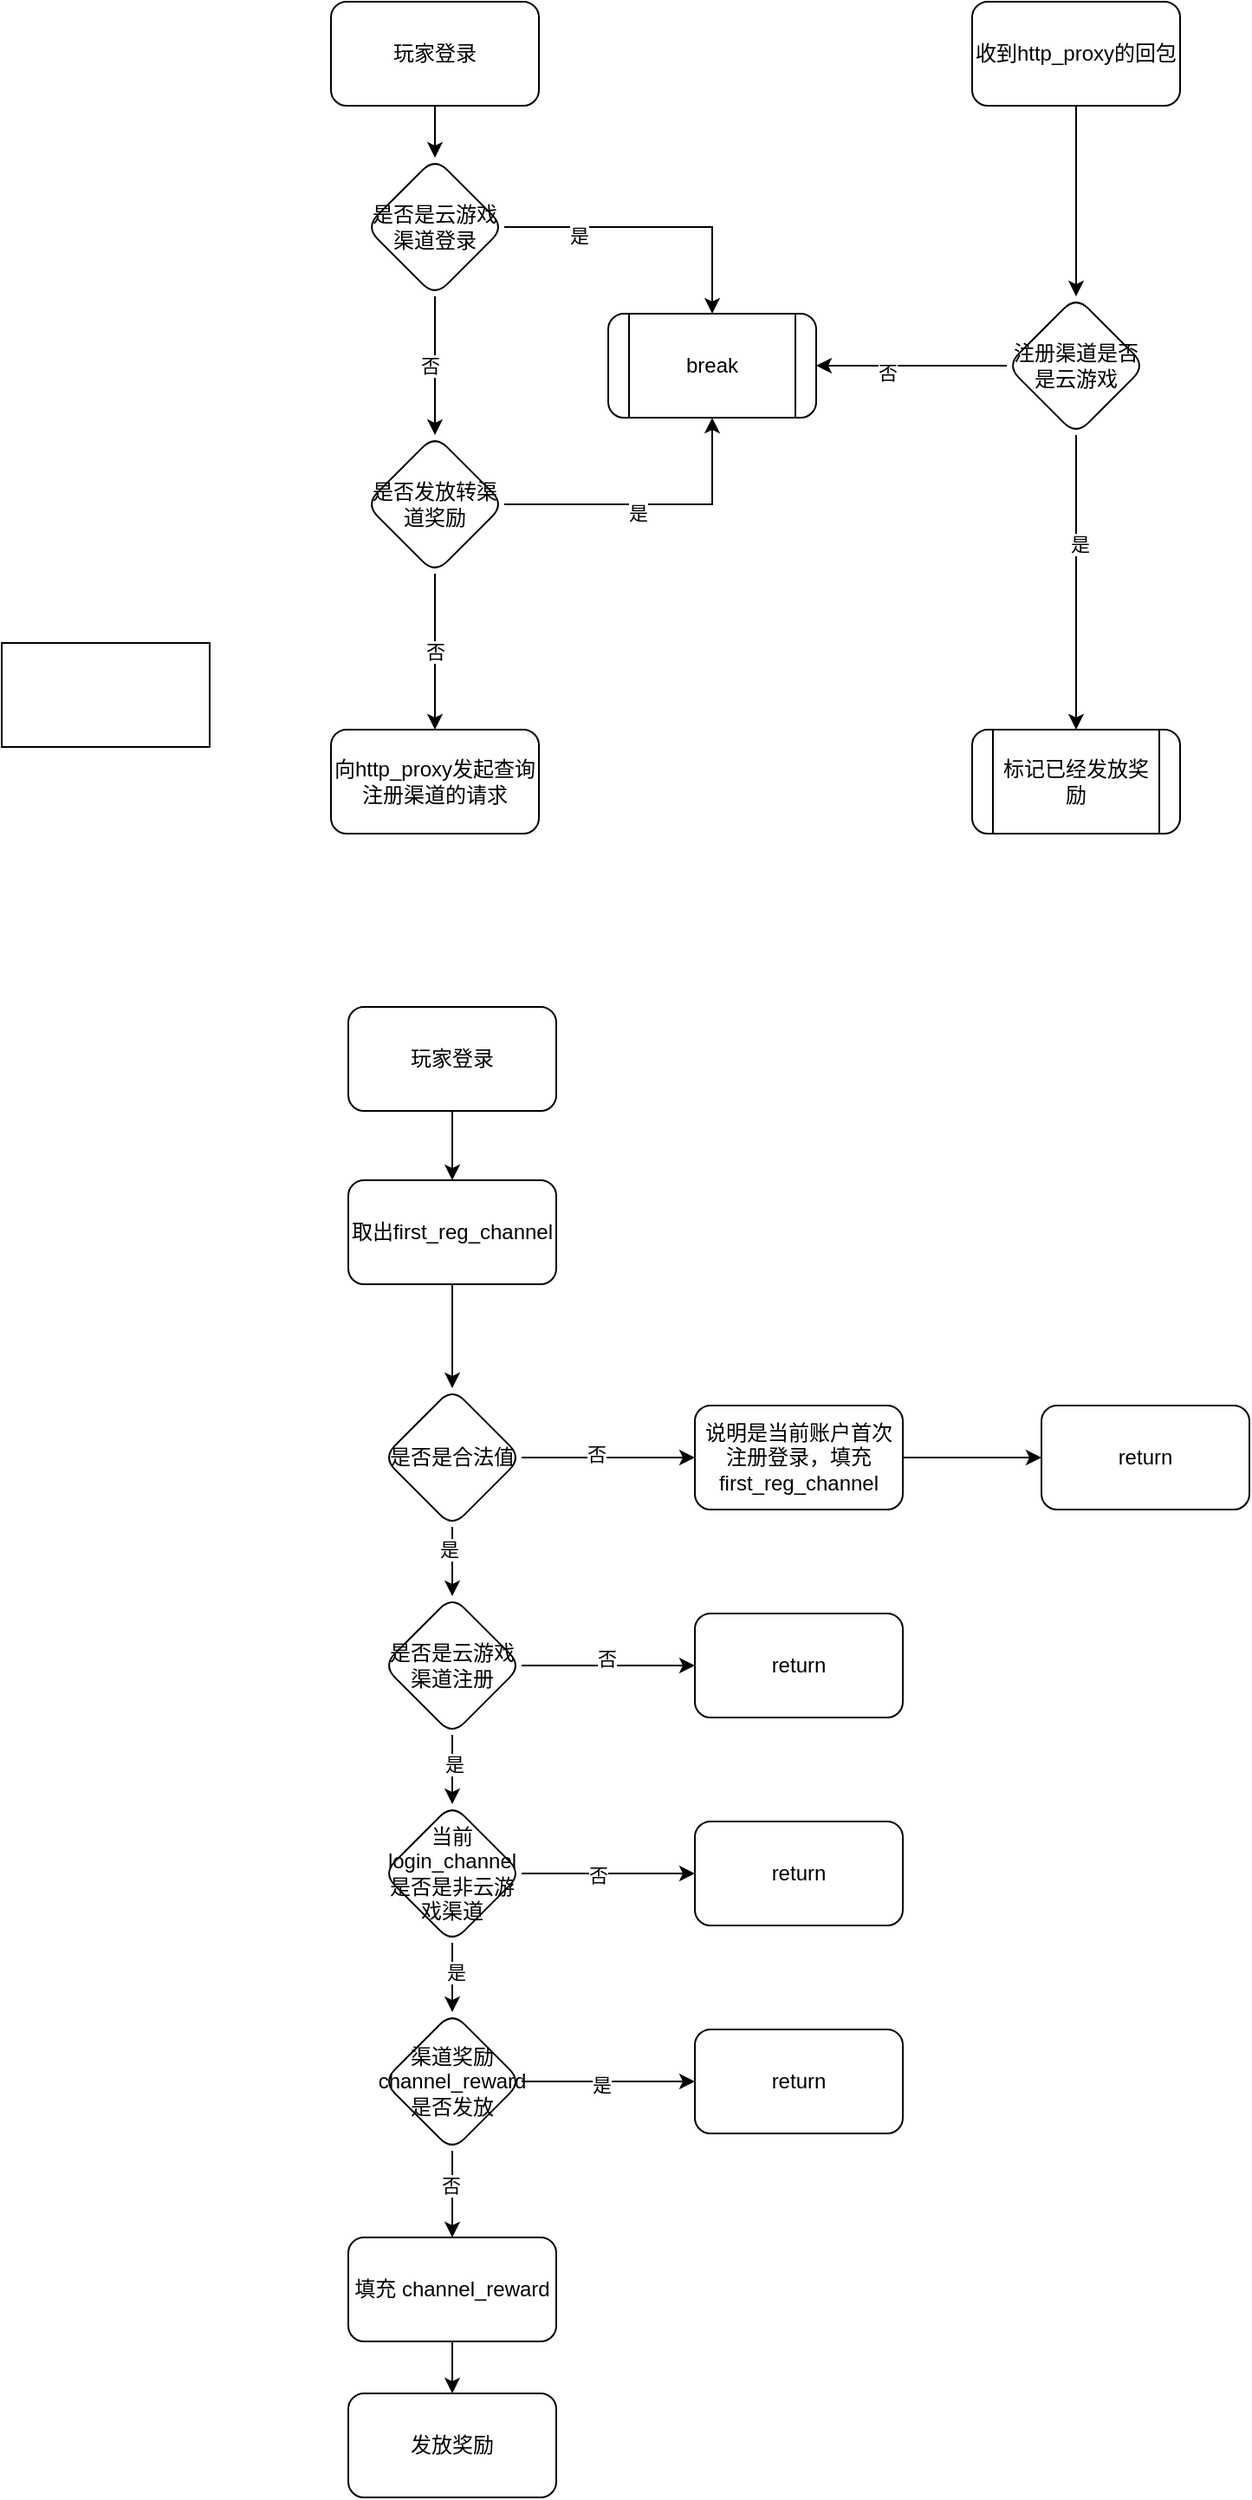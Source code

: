 <mxfile version="24.5.5" type="github">
  <diagram name="第 1 页" id="PnygnAuGKxlmpIp5ZzvZ">
    <mxGraphModel dx="2440" dy="1322" grid="1" gridSize="10" guides="1" tooltips="1" connect="1" arrows="1" fold="1" page="1" pageScale="1" pageWidth="827" pageHeight="1169" math="0" shadow="0">
      <root>
        <mxCell id="0" />
        <mxCell id="1" parent="0" />
        <mxCell id="new3ilakPi4w05_GS01H-17" value="" style="edgeStyle=orthogonalEdgeStyle;rounded=0;orthogonalLoop=1;jettySize=auto;html=1;" edge="1" parent="1" source="new3ilakPi4w05_GS01H-1" target="new3ilakPi4w05_GS01H-16">
          <mxGeometry relative="1" as="geometry" />
        </mxCell>
        <mxCell id="new3ilakPi4w05_GS01H-1" value="玩家登录" style="rounded=1;whiteSpace=wrap;html=1;" vertex="1" parent="1">
          <mxGeometry x="190" y="340" width="120" height="60" as="geometry" />
        </mxCell>
        <mxCell id="new3ilakPi4w05_GS01H-10" value="" style="edgeStyle=orthogonalEdgeStyle;rounded=0;orthogonalLoop=1;jettySize=auto;html=1;" edge="1" parent="1" source="new3ilakPi4w05_GS01H-4" target="new3ilakPi4w05_GS01H-9">
          <mxGeometry relative="1" as="geometry" />
        </mxCell>
        <mxCell id="new3ilakPi4w05_GS01H-11" value="是" style="edgeLabel;html=1;align=center;verticalAlign=middle;resizable=0;points=[];" vertex="1" connectable="0" parent="new3ilakPi4w05_GS01H-10">
          <mxGeometry x="-0.1" y="-5" relative="1" as="geometry">
            <mxPoint as="offset" />
          </mxGeometry>
        </mxCell>
        <mxCell id="new3ilakPi4w05_GS01H-13" value="" style="edgeStyle=orthogonalEdgeStyle;rounded=0;orthogonalLoop=1;jettySize=auto;html=1;" edge="1" parent="1" source="new3ilakPi4w05_GS01H-4" target="new3ilakPi4w05_GS01H-12">
          <mxGeometry relative="1" as="geometry" />
        </mxCell>
        <mxCell id="new3ilakPi4w05_GS01H-14" value="否" style="edgeLabel;html=1;align=center;verticalAlign=middle;resizable=0;points=[];" vertex="1" connectable="0" parent="new3ilakPi4w05_GS01H-13">
          <mxGeometry relative="1" as="geometry">
            <mxPoint as="offset" />
          </mxGeometry>
        </mxCell>
        <mxCell id="new3ilakPi4w05_GS01H-4" value="是否发放转渠道奖励" style="rhombus;whiteSpace=wrap;html=1;rounded=1;" vertex="1" parent="1">
          <mxGeometry x="210" y="590" width="80" height="80" as="geometry" />
        </mxCell>
        <mxCell id="new3ilakPi4w05_GS01H-9" value="break" style="shape=process;whiteSpace=wrap;html=1;backgroundOutline=1;rounded=1;" vertex="1" parent="1">
          <mxGeometry x="350" y="520" width="120" height="60" as="geometry" />
        </mxCell>
        <mxCell id="new3ilakPi4w05_GS01H-12" value="向http_proxy发起查询注册渠道的请求" style="whiteSpace=wrap;html=1;rounded=1;" vertex="1" parent="1">
          <mxGeometry x="190" y="760" width="120" height="60" as="geometry" />
        </mxCell>
        <mxCell id="new3ilakPi4w05_GS01H-18" value="" style="edgeStyle=orthogonalEdgeStyle;rounded=0;orthogonalLoop=1;jettySize=auto;html=1;" edge="1" parent="1" source="new3ilakPi4w05_GS01H-16" target="new3ilakPi4w05_GS01H-4">
          <mxGeometry relative="1" as="geometry" />
        </mxCell>
        <mxCell id="new3ilakPi4w05_GS01H-19" value="否" style="edgeLabel;html=1;align=center;verticalAlign=middle;resizable=0;points=[];" vertex="1" connectable="0" parent="new3ilakPi4w05_GS01H-18">
          <mxGeometry y="-3" relative="1" as="geometry">
            <mxPoint as="offset" />
          </mxGeometry>
        </mxCell>
        <mxCell id="new3ilakPi4w05_GS01H-20" style="edgeStyle=orthogonalEdgeStyle;rounded=0;orthogonalLoop=1;jettySize=auto;html=1;" edge="1" parent="1" source="new3ilakPi4w05_GS01H-16" target="new3ilakPi4w05_GS01H-9">
          <mxGeometry relative="1" as="geometry" />
        </mxCell>
        <mxCell id="new3ilakPi4w05_GS01H-21" value="是" style="edgeLabel;html=1;align=center;verticalAlign=middle;resizable=0;points=[];" vertex="1" connectable="0" parent="new3ilakPi4w05_GS01H-20">
          <mxGeometry x="-0.496" y="-5" relative="1" as="geometry">
            <mxPoint as="offset" />
          </mxGeometry>
        </mxCell>
        <mxCell id="new3ilakPi4w05_GS01H-16" value="是否是云游戏渠道登录" style="rhombus;whiteSpace=wrap;html=1;rounded=1;" vertex="1" parent="1">
          <mxGeometry x="210" y="430" width="80" height="80" as="geometry" />
        </mxCell>
        <mxCell id="new3ilakPi4w05_GS01H-24" value="" style="edgeStyle=orthogonalEdgeStyle;rounded=0;orthogonalLoop=1;jettySize=auto;html=1;" edge="1" parent="1" source="new3ilakPi4w05_GS01H-22" target="new3ilakPi4w05_GS01H-23">
          <mxGeometry relative="1" as="geometry" />
        </mxCell>
        <mxCell id="new3ilakPi4w05_GS01H-22" value="收到http_proxy的回包" style="rounded=1;whiteSpace=wrap;html=1;" vertex="1" parent="1">
          <mxGeometry x="560" y="340" width="120" height="60" as="geometry" />
        </mxCell>
        <mxCell id="new3ilakPi4w05_GS01H-26" value="" style="edgeStyle=orthogonalEdgeStyle;rounded=0;orthogonalLoop=1;jettySize=auto;html=1;entryX=0.5;entryY=0;entryDx=0;entryDy=0;" edge="1" parent="1" source="new3ilakPi4w05_GS01H-23" target="new3ilakPi4w05_GS01H-30">
          <mxGeometry relative="1" as="geometry">
            <mxPoint x="620" y="640" as="targetPoint" />
          </mxGeometry>
        </mxCell>
        <mxCell id="new3ilakPi4w05_GS01H-27" value="是" style="edgeLabel;html=1;align=center;verticalAlign=middle;resizable=0;points=[];" vertex="1" connectable="0" parent="new3ilakPi4w05_GS01H-26">
          <mxGeometry x="-0.267" y="2" relative="1" as="geometry">
            <mxPoint as="offset" />
          </mxGeometry>
        </mxCell>
        <mxCell id="new3ilakPi4w05_GS01H-28" style="edgeStyle=orthogonalEdgeStyle;rounded=0;orthogonalLoop=1;jettySize=auto;html=1;entryX=1;entryY=0.5;entryDx=0;entryDy=0;" edge="1" parent="1" source="new3ilakPi4w05_GS01H-23" target="new3ilakPi4w05_GS01H-9">
          <mxGeometry relative="1" as="geometry" />
        </mxCell>
        <mxCell id="new3ilakPi4w05_GS01H-29" value="否" style="edgeLabel;html=1;align=center;verticalAlign=middle;resizable=0;points=[];" vertex="1" connectable="0" parent="new3ilakPi4w05_GS01H-28">
          <mxGeometry x="0.263" y="4" relative="1" as="geometry">
            <mxPoint as="offset" />
          </mxGeometry>
        </mxCell>
        <mxCell id="new3ilakPi4w05_GS01H-23" value="注册渠道是否是云游戏" style="rhombus;whiteSpace=wrap;html=1;rounded=1;" vertex="1" parent="1">
          <mxGeometry x="580" y="510" width="80" height="80" as="geometry" />
        </mxCell>
        <mxCell id="new3ilakPi4w05_GS01H-30" value="标记已经发放奖励" style="shape=process;whiteSpace=wrap;html=1;backgroundOutline=1;rounded=1;" vertex="1" parent="1">
          <mxGeometry x="560" y="760" width="120" height="60" as="geometry" />
        </mxCell>
        <mxCell id="new3ilakPi4w05_GS01H-32" value="" style="rounded=0;whiteSpace=wrap;html=1;" vertex="1" parent="1">
          <mxGeometry y="710" width="120" height="60" as="geometry" />
        </mxCell>
        <mxCell id="new3ilakPi4w05_GS01H-35" value="" style="edgeStyle=orthogonalEdgeStyle;rounded=0;orthogonalLoop=1;jettySize=auto;html=1;" edge="1" parent="1" source="new3ilakPi4w05_GS01H-33" target="new3ilakPi4w05_GS01H-34">
          <mxGeometry relative="1" as="geometry" />
        </mxCell>
        <mxCell id="new3ilakPi4w05_GS01H-33" value="玩家登录" style="rounded=1;whiteSpace=wrap;html=1;" vertex="1" parent="1">
          <mxGeometry x="200" y="920" width="120" height="60" as="geometry" />
        </mxCell>
        <mxCell id="new3ilakPi4w05_GS01H-37" value="" style="edgeStyle=orthogonalEdgeStyle;rounded=0;orthogonalLoop=1;jettySize=auto;html=1;" edge="1" parent="1" source="new3ilakPi4w05_GS01H-34" target="new3ilakPi4w05_GS01H-36">
          <mxGeometry relative="1" as="geometry" />
        </mxCell>
        <mxCell id="new3ilakPi4w05_GS01H-34" value="取出first_reg_channel" style="whiteSpace=wrap;html=1;rounded=1;" vertex="1" parent="1">
          <mxGeometry x="200" y="1020" width="120" height="60" as="geometry" />
        </mxCell>
        <mxCell id="new3ilakPi4w05_GS01H-39" value="" style="edgeStyle=orthogonalEdgeStyle;rounded=0;orthogonalLoop=1;jettySize=auto;html=1;" edge="1" parent="1" source="new3ilakPi4w05_GS01H-36" target="new3ilakPi4w05_GS01H-38">
          <mxGeometry relative="1" as="geometry" />
        </mxCell>
        <mxCell id="new3ilakPi4w05_GS01H-48" value="否" style="edgeLabel;html=1;align=center;verticalAlign=middle;resizable=0;points=[];" vertex="1" connectable="0" parent="new3ilakPi4w05_GS01H-39">
          <mxGeometry x="-0.14" y="2" relative="1" as="geometry">
            <mxPoint as="offset" />
          </mxGeometry>
        </mxCell>
        <mxCell id="new3ilakPi4w05_GS01H-47" value="" style="edgeStyle=orthogonalEdgeStyle;rounded=0;orthogonalLoop=1;jettySize=auto;html=1;" edge="1" parent="1" source="new3ilakPi4w05_GS01H-36" target="new3ilakPi4w05_GS01H-46">
          <mxGeometry relative="1" as="geometry" />
        </mxCell>
        <mxCell id="new3ilakPi4w05_GS01H-70" value="是" style="edgeLabel;html=1;align=center;verticalAlign=middle;resizable=0;points=[];" vertex="1" connectable="0" parent="new3ilakPi4w05_GS01H-47">
          <mxGeometry x="-0.386" y="-2" relative="1" as="geometry">
            <mxPoint as="offset" />
          </mxGeometry>
        </mxCell>
        <mxCell id="new3ilakPi4w05_GS01H-36" value="是否是合法值" style="rhombus;whiteSpace=wrap;html=1;rounded=1;" vertex="1" parent="1">
          <mxGeometry x="220" y="1140" width="80" height="80" as="geometry" />
        </mxCell>
        <mxCell id="new3ilakPi4w05_GS01H-43" value="" style="edgeStyle=orthogonalEdgeStyle;rounded=0;orthogonalLoop=1;jettySize=auto;html=1;" edge="1" parent="1" source="new3ilakPi4w05_GS01H-38" target="new3ilakPi4w05_GS01H-42">
          <mxGeometry relative="1" as="geometry" />
        </mxCell>
        <mxCell id="new3ilakPi4w05_GS01H-38" value="说明是当前账户首次注册登录，填充first_reg_channel" style="whiteSpace=wrap;html=1;rounded=1;" vertex="1" parent="1">
          <mxGeometry x="400" y="1150" width="120" height="60" as="geometry" />
        </mxCell>
        <mxCell id="new3ilakPi4w05_GS01H-42" value="return" style="whiteSpace=wrap;html=1;rounded=1;" vertex="1" parent="1">
          <mxGeometry x="600" y="1150" width="120" height="60" as="geometry" />
        </mxCell>
        <mxCell id="new3ilakPi4w05_GS01H-50" value="" style="edgeStyle=orthogonalEdgeStyle;rounded=0;orthogonalLoop=1;jettySize=auto;html=1;" edge="1" parent="1" source="new3ilakPi4w05_GS01H-46" target="new3ilakPi4w05_GS01H-49">
          <mxGeometry relative="1" as="geometry" />
        </mxCell>
        <mxCell id="new3ilakPi4w05_GS01H-51" value="否" style="edgeLabel;html=1;align=center;verticalAlign=middle;resizable=0;points=[];" vertex="1" connectable="0" parent="new3ilakPi4w05_GS01H-50">
          <mxGeometry x="-0.033" y="4" relative="1" as="geometry">
            <mxPoint as="offset" />
          </mxGeometry>
        </mxCell>
        <mxCell id="new3ilakPi4w05_GS01H-53" value="" style="edgeStyle=orthogonalEdgeStyle;rounded=0;orthogonalLoop=1;jettySize=auto;html=1;" edge="1" parent="1" source="new3ilakPi4w05_GS01H-46" target="new3ilakPi4w05_GS01H-52">
          <mxGeometry relative="1" as="geometry">
            <Array as="points">
              <mxPoint x="260" y="1360" />
              <mxPoint x="260" y="1360" />
            </Array>
          </mxGeometry>
        </mxCell>
        <mxCell id="new3ilakPi4w05_GS01H-71" value="是" style="edgeLabel;html=1;align=center;verticalAlign=middle;resizable=0;points=[];" vertex="1" connectable="0" parent="new3ilakPi4w05_GS01H-53">
          <mxGeometry x="-0.185" y="1" relative="1" as="geometry">
            <mxPoint as="offset" />
          </mxGeometry>
        </mxCell>
        <mxCell id="new3ilakPi4w05_GS01H-46" value="是否是云游戏渠道注册" style="rhombus;whiteSpace=wrap;html=1;rounded=1;" vertex="1" parent="1">
          <mxGeometry x="220" y="1260" width="80" height="80" as="geometry" />
        </mxCell>
        <mxCell id="new3ilakPi4w05_GS01H-49" value="return" style="whiteSpace=wrap;html=1;rounded=1;" vertex="1" parent="1">
          <mxGeometry x="400" y="1270" width="120" height="60" as="geometry" />
        </mxCell>
        <mxCell id="new3ilakPi4w05_GS01H-55" value="" style="edgeStyle=orthogonalEdgeStyle;rounded=0;orthogonalLoop=1;jettySize=auto;html=1;" edge="1" parent="1" source="new3ilakPi4w05_GS01H-52" target="new3ilakPi4w05_GS01H-54">
          <mxGeometry relative="1" as="geometry" />
        </mxCell>
        <mxCell id="new3ilakPi4w05_GS01H-56" value="否" style="edgeLabel;html=1;align=center;verticalAlign=middle;resizable=0;points=[];" vertex="1" connectable="0" parent="new3ilakPi4w05_GS01H-55">
          <mxGeometry x="-0.12" y="-1" relative="1" as="geometry">
            <mxPoint as="offset" />
          </mxGeometry>
        </mxCell>
        <mxCell id="new3ilakPi4w05_GS01H-61" value="" style="edgeStyle=orthogonalEdgeStyle;rounded=0;orthogonalLoop=1;jettySize=auto;html=1;" edge="1" parent="1" source="new3ilakPi4w05_GS01H-52" target="new3ilakPi4w05_GS01H-60">
          <mxGeometry relative="1" as="geometry" />
        </mxCell>
        <mxCell id="new3ilakPi4w05_GS01H-72" value="是" style="edgeLabel;html=1;align=center;verticalAlign=middle;resizable=0;points=[];" vertex="1" connectable="0" parent="new3ilakPi4w05_GS01H-61">
          <mxGeometry x="-0.15" y="2" relative="1" as="geometry">
            <mxPoint as="offset" />
          </mxGeometry>
        </mxCell>
        <mxCell id="new3ilakPi4w05_GS01H-52" value="当前login_channel是否是非云游戏渠道" style="rhombus;whiteSpace=wrap;html=1;rounded=1;" vertex="1" parent="1">
          <mxGeometry x="220" y="1380" width="80" height="80" as="geometry" />
        </mxCell>
        <mxCell id="new3ilakPi4w05_GS01H-54" value="return" style="whiteSpace=wrap;html=1;rounded=1;" vertex="1" parent="1">
          <mxGeometry x="400" y="1390" width="120" height="60" as="geometry" />
        </mxCell>
        <mxCell id="new3ilakPi4w05_GS01H-63" value="" style="edgeStyle=orthogonalEdgeStyle;rounded=0;orthogonalLoop=1;jettySize=auto;html=1;" edge="1" parent="1" source="new3ilakPi4w05_GS01H-60" target="new3ilakPi4w05_GS01H-62">
          <mxGeometry relative="1" as="geometry" />
        </mxCell>
        <mxCell id="new3ilakPi4w05_GS01H-64" value="是" style="edgeLabel;html=1;align=center;verticalAlign=middle;resizable=0;points=[];" vertex="1" connectable="0" parent="new3ilakPi4w05_GS01H-63">
          <mxGeometry x="-0.08" y="-2" relative="1" as="geometry">
            <mxPoint as="offset" />
          </mxGeometry>
        </mxCell>
        <mxCell id="new3ilakPi4w05_GS01H-66" value="" style="edgeStyle=orthogonalEdgeStyle;rounded=0;orthogonalLoop=1;jettySize=auto;html=1;" edge="1" parent="1" source="new3ilakPi4w05_GS01H-60" target="new3ilakPi4w05_GS01H-65">
          <mxGeometry relative="1" as="geometry" />
        </mxCell>
        <mxCell id="new3ilakPi4w05_GS01H-67" value="否" style="edgeLabel;html=1;align=center;verticalAlign=middle;resizable=0;points=[];" vertex="1" connectable="0" parent="new3ilakPi4w05_GS01H-66">
          <mxGeometry x="-0.2" y="-1" relative="1" as="geometry">
            <mxPoint as="offset" />
          </mxGeometry>
        </mxCell>
        <mxCell id="new3ilakPi4w05_GS01H-60" value="渠道奖励 channel_reward 是否发放" style="rhombus;whiteSpace=wrap;html=1;rounded=1;" vertex="1" parent="1">
          <mxGeometry x="220" y="1500" width="80" height="80" as="geometry" />
        </mxCell>
        <mxCell id="new3ilakPi4w05_GS01H-62" value="return" style="whiteSpace=wrap;html=1;rounded=1;" vertex="1" parent="1">
          <mxGeometry x="400" y="1510" width="120" height="60" as="geometry" />
        </mxCell>
        <mxCell id="new3ilakPi4w05_GS01H-69" value="" style="edgeStyle=orthogonalEdgeStyle;rounded=0;orthogonalLoop=1;jettySize=auto;html=1;" edge="1" parent="1" source="new3ilakPi4w05_GS01H-65" target="new3ilakPi4w05_GS01H-68">
          <mxGeometry relative="1" as="geometry" />
        </mxCell>
        <mxCell id="new3ilakPi4w05_GS01H-65" value="填充 channel_reward" style="whiteSpace=wrap;html=1;rounded=1;" vertex="1" parent="1">
          <mxGeometry x="200" y="1630" width="120" height="60" as="geometry" />
        </mxCell>
        <mxCell id="new3ilakPi4w05_GS01H-68" value="发放奖励" style="whiteSpace=wrap;html=1;rounded=1;" vertex="1" parent="1">
          <mxGeometry x="200" y="1720" width="120" height="60" as="geometry" />
        </mxCell>
      </root>
    </mxGraphModel>
  </diagram>
</mxfile>
